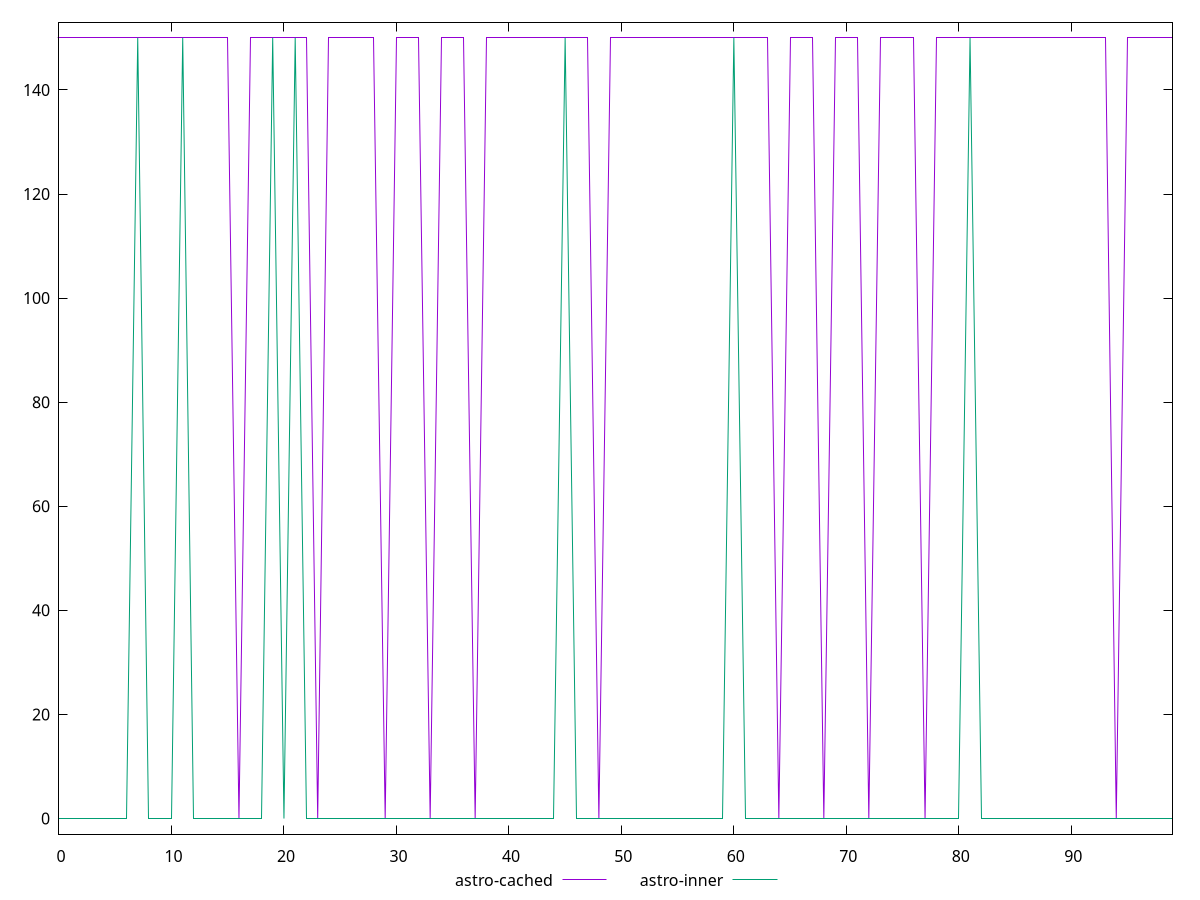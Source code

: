 reset

$astroCached <<EOF
0 150
1 150
2 150
3 150
4 150
5 150
6 150
7 150
8 150
9 150
10 150
11 150
12 150
13 150
14 150
15 150
16 0
17 150
18 150
19 150
20 150
21 150
22 150
23 0
24 150
25 150
26 150
27 150
28 150
29 0
30 150
31 150
32 150
33 0
34 150
35 150
36 150
37 0
38 150
39 150
40 150
41 150
42 150
43 150
44 150
45 150
46 150
47 150
48 0
49 150
50 150
51 150
52 150
53 150
54 150
55 150
56 150
57 150
58 150
59 150
60 150
61 150
62 150
63 150
64 0
65 150
66 150
67 150
68 0
69 150
70 150
71 150
72 0
73 150
74 150
75 150
76 150
77 0
78 150
79 150
80 150
81 150
82 150
83 150
84 150
85 150
86 150
87 150
88 150
89 150
90 150
91 150
92 150
93 150
94 0
95 150
96 150
97 150
98 150
99 150
EOF

$astroInner <<EOF
0 0
1 0
2 0
3 0
4 0
5 0
6 0
7 150
8 0
9 0
10 0
11 150
12 0
13 0
14 0
15 0
16 0
17 0
18 0
19 150
20 0
21 150
22 0
23 0
24 0
25 0
26 0
27 0
28 0
29 0
30 0
31 0
32 0
33 0
34 0
35 0
36 0
37 0
38 0
39 0
40 0
41 0
42 0
43 0
44 0
45 150
46 0
47 0
48 0
49 0
50 0
51 0
52 0
53 0
54 0
55 0
56 0
57 0
58 0
59 0
60 150
61 0
62 0
63 0
64 0
65 0
66 0
67 0
68 0
69 0
70 0
71 0
72 0
73 0
74 0
75 0
76 0
77 0
78 0
79 0
80 0
81 150
82 0
83 0
84 0
85 0
86 0
87 0
88 0
89 0
90 0
91 0
92 0
93 0
94 0
95 0
96 0
97 0
98 0
99 0
EOF

set key outside below
set xrange [0:99]
set yrange [-3:153]
set trange [-3:153]
set terminal svg size 640, 520 enhanced background rgb 'white'
set output "reports/report_00033_2021-03-01T14-23-16.841Z/unminified-javascript/comparison/line/1_vs_2.svg"

plot $astroCached title "astro-cached" with line, \
     $astroInner title "astro-inner" with line

reset
